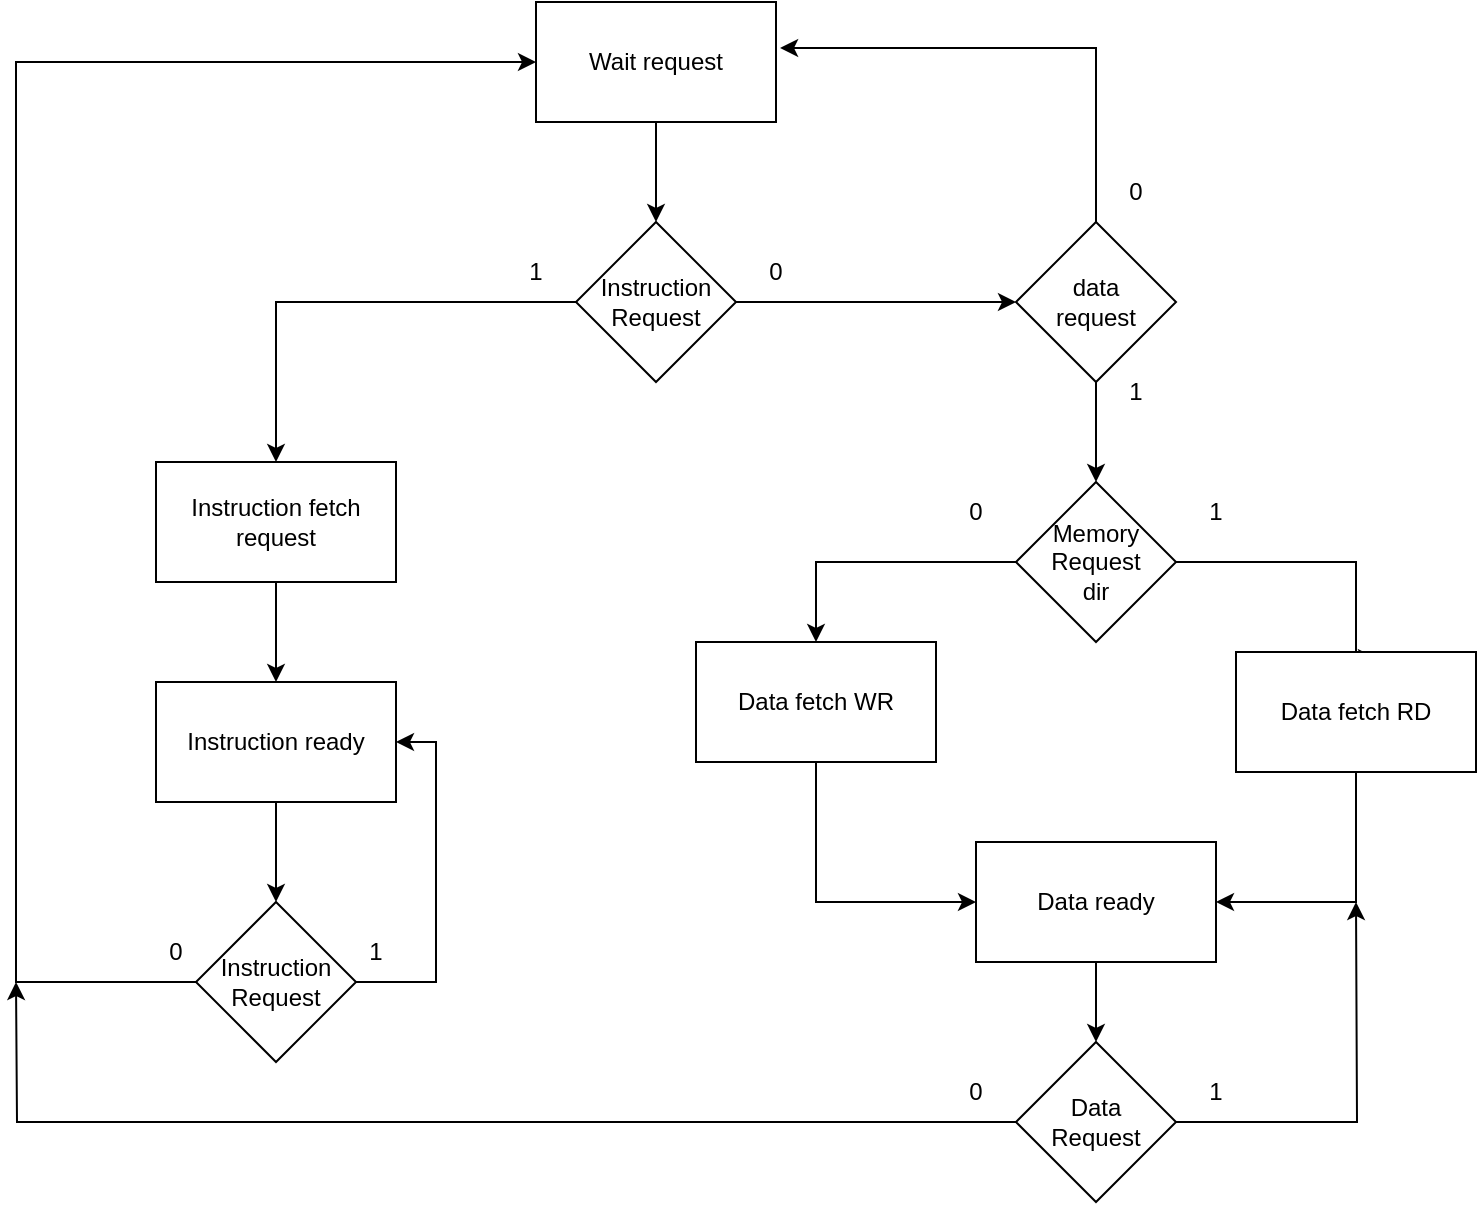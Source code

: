 <mxfile version="21.5.2" type="github">
  <diagram name="Pagina-1" id="vHMLkRZ3YX_lc3uv7wbU">
    <mxGraphModel dx="880" dy="485" grid="1" gridSize="10" guides="1" tooltips="1" connect="1" arrows="1" fold="1" page="1" pageScale="1" pageWidth="827" pageHeight="1169" math="0" shadow="0">
      <root>
        <mxCell id="0" />
        <mxCell id="1" parent="0" />
        <mxCell id="fcbKGA5XvLRlnjNxsgio-3" value="" style="edgeStyle=orthogonalEdgeStyle;rounded=0;orthogonalLoop=1;jettySize=auto;html=1;" edge="1" parent="1" source="fcbKGA5XvLRlnjNxsgio-1" target="fcbKGA5XvLRlnjNxsgio-2">
          <mxGeometry relative="1" as="geometry" />
        </mxCell>
        <mxCell id="fcbKGA5XvLRlnjNxsgio-1" value="Wait request" style="rounded=0;whiteSpace=wrap;html=1;" vertex="1" parent="1">
          <mxGeometry x="350" y="230" width="120" height="60" as="geometry" />
        </mxCell>
        <mxCell id="fcbKGA5XvLRlnjNxsgio-5" style="edgeStyle=orthogonalEdgeStyle;rounded=0;orthogonalLoop=1;jettySize=auto;html=1;entryX=0;entryY=0.5;entryDx=0;entryDy=0;" edge="1" parent="1" source="fcbKGA5XvLRlnjNxsgio-2" target="fcbKGA5XvLRlnjNxsgio-4">
          <mxGeometry relative="1" as="geometry" />
        </mxCell>
        <mxCell id="fcbKGA5XvLRlnjNxsgio-10" style="edgeStyle=orthogonalEdgeStyle;rounded=0;orthogonalLoop=1;jettySize=auto;html=1;" edge="1" parent="1" source="fcbKGA5XvLRlnjNxsgio-2" target="fcbKGA5XvLRlnjNxsgio-11">
          <mxGeometry relative="1" as="geometry">
            <mxPoint x="210" y="450" as="targetPoint" />
          </mxGeometry>
        </mxCell>
        <mxCell id="fcbKGA5XvLRlnjNxsgio-2" value="&lt;div&gt;Instruction&lt;/div&gt;&lt;div&gt;Request&lt;br&gt;&lt;/div&gt;" style="rhombus;whiteSpace=wrap;html=1;" vertex="1" parent="1">
          <mxGeometry x="370" y="340" width="80" height="80" as="geometry" />
        </mxCell>
        <mxCell id="fcbKGA5XvLRlnjNxsgio-6" style="edgeStyle=orthogonalEdgeStyle;rounded=0;orthogonalLoop=1;jettySize=auto;html=1;entryX=1.017;entryY=0.383;entryDx=0;entryDy=0;entryPerimeter=0;" edge="1" parent="1" source="fcbKGA5XvLRlnjNxsgio-4" target="fcbKGA5XvLRlnjNxsgio-1">
          <mxGeometry relative="1" as="geometry">
            <Array as="points">
              <mxPoint x="630" y="253" />
            </Array>
          </mxGeometry>
        </mxCell>
        <mxCell id="fcbKGA5XvLRlnjNxsgio-22" value="" style="edgeStyle=orthogonalEdgeStyle;rounded=0;orthogonalLoop=1;jettySize=auto;html=1;" edge="1" parent="1" source="fcbKGA5XvLRlnjNxsgio-4" target="fcbKGA5XvLRlnjNxsgio-21">
          <mxGeometry relative="1" as="geometry" />
        </mxCell>
        <mxCell id="fcbKGA5XvLRlnjNxsgio-4" value="&lt;div&gt;data&lt;/div&gt;&lt;div&gt;request&lt;br&gt;&lt;/div&gt;" style="rhombus;whiteSpace=wrap;html=1;" vertex="1" parent="1">
          <mxGeometry x="590" y="340" width="80" height="80" as="geometry" />
        </mxCell>
        <mxCell id="fcbKGA5XvLRlnjNxsgio-8" value="0" style="text;html=1;strokeColor=none;fillColor=none;align=center;verticalAlign=middle;whiteSpace=wrap;rounded=0;" vertex="1" parent="1">
          <mxGeometry x="440" y="350" width="60" height="30" as="geometry" />
        </mxCell>
        <mxCell id="fcbKGA5XvLRlnjNxsgio-9" value="0" style="text;html=1;strokeColor=none;fillColor=none;align=center;verticalAlign=middle;whiteSpace=wrap;rounded=0;" vertex="1" parent="1">
          <mxGeometry x="620" y="310" width="60" height="30" as="geometry" />
        </mxCell>
        <mxCell id="fcbKGA5XvLRlnjNxsgio-13" value="" style="edgeStyle=orthogonalEdgeStyle;rounded=0;orthogonalLoop=1;jettySize=auto;html=1;" edge="1" parent="1" source="fcbKGA5XvLRlnjNxsgio-11" target="fcbKGA5XvLRlnjNxsgio-12">
          <mxGeometry relative="1" as="geometry" />
        </mxCell>
        <mxCell id="fcbKGA5XvLRlnjNxsgio-11" value="&lt;div&gt;Instruction fetch&lt;/div&gt;&lt;div&gt;request&lt;br&gt;&lt;/div&gt;" style="rounded=0;whiteSpace=wrap;html=1;" vertex="1" parent="1">
          <mxGeometry x="160" y="460" width="120" height="60" as="geometry" />
        </mxCell>
        <mxCell id="fcbKGA5XvLRlnjNxsgio-16" style="edgeStyle=orthogonalEdgeStyle;rounded=0;orthogonalLoop=1;jettySize=auto;html=1;" edge="1" parent="1" source="fcbKGA5XvLRlnjNxsgio-12" target="fcbKGA5XvLRlnjNxsgio-15">
          <mxGeometry relative="1" as="geometry" />
        </mxCell>
        <mxCell id="fcbKGA5XvLRlnjNxsgio-12" value="&lt;div&gt;Instruction ready&lt;br&gt;&lt;/div&gt;" style="whiteSpace=wrap;html=1;rounded=0;" vertex="1" parent="1">
          <mxGeometry x="160" y="570" width="120" height="60" as="geometry" />
        </mxCell>
        <mxCell id="fcbKGA5XvLRlnjNxsgio-17" style="edgeStyle=orthogonalEdgeStyle;rounded=0;orthogonalLoop=1;jettySize=auto;html=1;entryX=0;entryY=0.5;entryDx=0;entryDy=0;" edge="1" parent="1" source="fcbKGA5XvLRlnjNxsgio-15" target="fcbKGA5XvLRlnjNxsgio-1">
          <mxGeometry relative="1" as="geometry">
            <Array as="points">
              <mxPoint x="90" y="720" />
              <mxPoint x="90" y="260" />
            </Array>
          </mxGeometry>
        </mxCell>
        <mxCell id="fcbKGA5XvLRlnjNxsgio-18" style="edgeStyle=orthogonalEdgeStyle;rounded=0;orthogonalLoop=1;jettySize=auto;html=1;entryX=1;entryY=0.5;entryDx=0;entryDy=0;" edge="1" parent="1" source="fcbKGA5XvLRlnjNxsgio-15" target="fcbKGA5XvLRlnjNxsgio-12">
          <mxGeometry relative="1" as="geometry">
            <Array as="points">
              <mxPoint x="300" y="720" />
              <mxPoint x="300" y="600" />
            </Array>
          </mxGeometry>
        </mxCell>
        <mxCell id="fcbKGA5XvLRlnjNxsgio-15" value="&lt;div&gt;Instruction&lt;/div&gt;&lt;div&gt;Request&lt;br&gt;&lt;/div&gt;" style="rhombus;whiteSpace=wrap;html=1;" vertex="1" parent="1">
          <mxGeometry x="180" y="680" width="80" height="80" as="geometry" />
        </mxCell>
        <mxCell id="fcbKGA5XvLRlnjNxsgio-19" value="0" style="text;html=1;strokeColor=none;fillColor=none;align=center;verticalAlign=middle;whiteSpace=wrap;rounded=0;" vertex="1" parent="1">
          <mxGeometry x="140" y="690" width="60" height="30" as="geometry" />
        </mxCell>
        <mxCell id="fcbKGA5XvLRlnjNxsgio-20" value="1" style="text;html=1;strokeColor=none;fillColor=none;align=center;verticalAlign=middle;whiteSpace=wrap;rounded=0;" vertex="1" parent="1">
          <mxGeometry x="240" y="690" width="60" height="30" as="geometry" />
        </mxCell>
        <mxCell id="fcbKGA5XvLRlnjNxsgio-25" style="edgeStyle=orthogonalEdgeStyle;rounded=0;orthogonalLoop=1;jettySize=auto;html=1;entryX=0.5;entryY=0;entryDx=0;entryDy=0;" edge="1" parent="1" source="fcbKGA5XvLRlnjNxsgio-21" target="fcbKGA5XvLRlnjNxsgio-23">
          <mxGeometry relative="1" as="geometry" />
        </mxCell>
        <mxCell id="fcbKGA5XvLRlnjNxsgio-26" style="edgeStyle=orthogonalEdgeStyle;rounded=0;orthogonalLoop=1;jettySize=auto;html=1;entryX=0.583;entryY=0.05;entryDx=0;entryDy=0;entryPerimeter=0;" edge="1" parent="1" source="fcbKGA5XvLRlnjNxsgio-21" target="fcbKGA5XvLRlnjNxsgio-24">
          <mxGeometry relative="1" as="geometry">
            <Array as="points">
              <mxPoint x="760" y="510" />
              <mxPoint x="760" y="558" />
            </Array>
          </mxGeometry>
        </mxCell>
        <mxCell id="fcbKGA5XvLRlnjNxsgio-21" value="&lt;div&gt;Memory &lt;br&gt;&lt;/div&gt;&lt;div&gt;Request&lt;/div&gt;&lt;div&gt;dir&lt;br&gt;&lt;/div&gt;" style="rhombus;whiteSpace=wrap;html=1;" vertex="1" parent="1">
          <mxGeometry x="590" y="470" width="80" height="80" as="geometry" />
        </mxCell>
        <mxCell id="fcbKGA5XvLRlnjNxsgio-28" style="edgeStyle=orthogonalEdgeStyle;rounded=0;orthogonalLoop=1;jettySize=auto;html=1;entryX=0;entryY=0.5;entryDx=0;entryDy=0;" edge="1" parent="1" source="fcbKGA5XvLRlnjNxsgio-23" target="fcbKGA5XvLRlnjNxsgio-27">
          <mxGeometry relative="1" as="geometry">
            <Array as="points">
              <mxPoint x="490" y="680" />
            </Array>
          </mxGeometry>
        </mxCell>
        <mxCell id="fcbKGA5XvLRlnjNxsgio-23" value="Data fetch WR" style="rounded=0;whiteSpace=wrap;html=1;" vertex="1" parent="1">
          <mxGeometry x="430" y="550" width="120" height="60" as="geometry" />
        </mxCell>
        <mxCell id="fcbKGA5XvLRlnjNxsgio-29" style="edgeStyle=orthogonalEdgeStyle;rounded=0;orthogonalLoop=1;jettySize=auto;html=1;entryX=1;entryY=0.5;entryDx=0;entryDy=0;" edge="1" parent="1" source="fcbKGA5XvLRlnjNxsgio-24" target="fcbKGA5XvLRlnjNxsgio-27">
          <mxGeometry relative="1" as="geometry">
            <Array as="points">
              <mxPoint x="760" y="680" />
            </Array>
          </mxGeometry>
        </mxCell>
        <mxCell id="fcbKGA5XvLRlnjNxsgio-24" value="Data fetch RD" style="rounded=0;whiteSpace=wrap;html=1;" vertex="1" parent="1">
          <mxGeometry x="700" y="555" width="120" height="60" as="geometry" />
        </mxCell>
        <mxCell id="fcbKGA5XvLRlnjNxsgio-31" style="edgeStyle=orthogonalEdgeStyle;rounded=0;orthogonalLoop=1;jettySize=auto;html=1;entryX=0.5;entryY=0;entryDx=0;entryDy=0;" edge="1" parent="1" source="fcbKGA5XvLRlnjNxsgio-27" target="fcbKGA5XvLRlnjNxsgio-30">
          <mxGeometry relative="1" as="geometry" />
        </mxCell>
        <mxCell id="fcbKGA5XvLRlnjNxsgio-27" value="Data ready" style="rounded=0;whiteSpace=wrap;html=1;" vertex="1" parent="1">
          <mxGeometry x="570" y="650" width="120" height="60" as="geometry" />
        </mxCell>
        <mxCell id="fcbKGA5XvLRlnjNxsgio-32" style="edgeStyle=orthogonalEdgeStyle;rounded=0;orthogonalLoop=1;jettySize=auto;html=1;" edge="1" parent="1" source="fcbKGA5XvLRlnjNxsgio-30">
          <mxGeometry relative="1" as="geometry">
            <mxPoint x="760" y="680" as="targetPoint" />
          </mxGeometry>
        </mxCell>
        <mxCell id="fcbKGA5XvLRlnjNxsgio-33" style="edgeStyle=orthogonalEdgeStyle;rounded=0;orthogonalLoop=1;jettySize=auto;html=1;" edge="1" parent="1" source="fcbKGA5XvLRlnjNxsgio-30">
          <mxGeometry relative="1" as="geometry">
            <mxPoint x="90" y="720" as="targetPoint" />
          </mxGeometry>
        </mxCell>
        <mxCell id="fcbKGA5XvLRlnjNxsgio-30" value="&lt;div&gt;Data&lt;/div&gt;&lt;div&gt;Request&lt;br&gt;&lt;/div&gt;" style="rhombus;whiteSpace=wrap;html=1;" vertex="1" parent="1">
          <mxGeometry x="590" y="750" width="80" height="80" as="geometry" />
        </mxCell>
        <mxCell id="fcbKGA5XvLRlnjNxsgio-34" value="0" style="text;html=1;strokeColor=none;fillColor=none;align=center;verticalAlign=middle;whiteSpace=wrap;rounded=0;" vertex="1" parent="1">
          <mxGeometry x="540" y="760" width="60" height="30" as="geometry" />
        </mxCell>
        <mxCell id="fcbKGA5XvLRlnjNxsgio-35" value="1" style="text;html=1;strokeColor=none;fillColor=none;align=center;verticalAlign=middle;whiteSpace=wrap;rounded=0;" vertex="1" parent="1">
          <mxGeometry x="660" y="760" width="60" height="30" as="geometry" />
        </mxCell>
        <mxCell id="fcbKGA5XvLRlnjNxsgio-36" value="0" style="text;html=1;strokeColor=none;fillColor=none;align=center;verticalAlign=middle;whiteSpace=wrap;rounded=0;" vertex="1" parent="1">
          <mxGeometry x="540" y="470" width="60" height="30" as="geometry" />
        </mxCell>
        <mxCell id="fcbKGA5XvLRlnjNxsgio-37" value="1" style="text;html=1;strokeColor=none;fillColor=none;align=center;verticalAlign=middle;whiteSpace=wrap;rounded=0;" vertex="1" parent="1">
          <mxGeometry x="660" y="470" width="60" height="30" as="geometry" />
        </mxCell>
        <mxCell id="fcbKGA5XvLRlnjNxsgio-38" value="1" style="text;html=1;strokeColor=none;fillColor=none;align=center;verticalAlign=middle;whiteSpace=wrap;rounded=0;" vertex="1" parent="1">
          <mxGeometry x="620" y="410" width="60" height="30" as="geometry" />
        </mxCell>
        <mxCell id="fcbKGA5XvLRlnjNxsgio-39" value="1" style="text;html=1;strokeColor=none;fillColor=none;align=center;verticalAlign=middle;whiteSpace=wrap;rounded=0;" vertex="1" parent="1">
          <mxGeometry x="320" y="350" width="60" height="30" as="geometry" />
        </mxCell>
      </root>
    </mxGraphModel>
  </diagram>
</mxfile>
